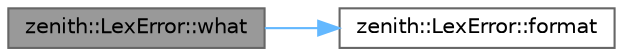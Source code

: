 digraph "zenith::LexError::what"
{
 // LATEX_PDF_SIZE
  bgcolor="transparent";
  edge [fontname=Helvetica,fontsize=10,labelfontname=Helvetica,labelfontsize=10];
  node [fontname=Helvetica,fontsize=10,shape=box,height=0.2,width=0.4];
  rankdir="LR";
  Node1 [id="Node000001",label="zenith::LexError::what",height=0.2,width=0.4,color="gray40", fillcolor="grey60", style="filled", fontcolor="black",tooltip=" "];
  Node1 -> Node2 [id="edge1_Node000001_Node000002",color="steelblue1",style="solid",tooltip=" "];
  Node2 [id="Node000002",label="zenith::LexError::format",height=0.2,width=0.4,color="grey40", fillcolor="white", style="filled",URL="$classzenith_1_1_lex_error.html#a2cd1b461c25056a4fa3eaec399e47b49",tooltip=" "];
}
